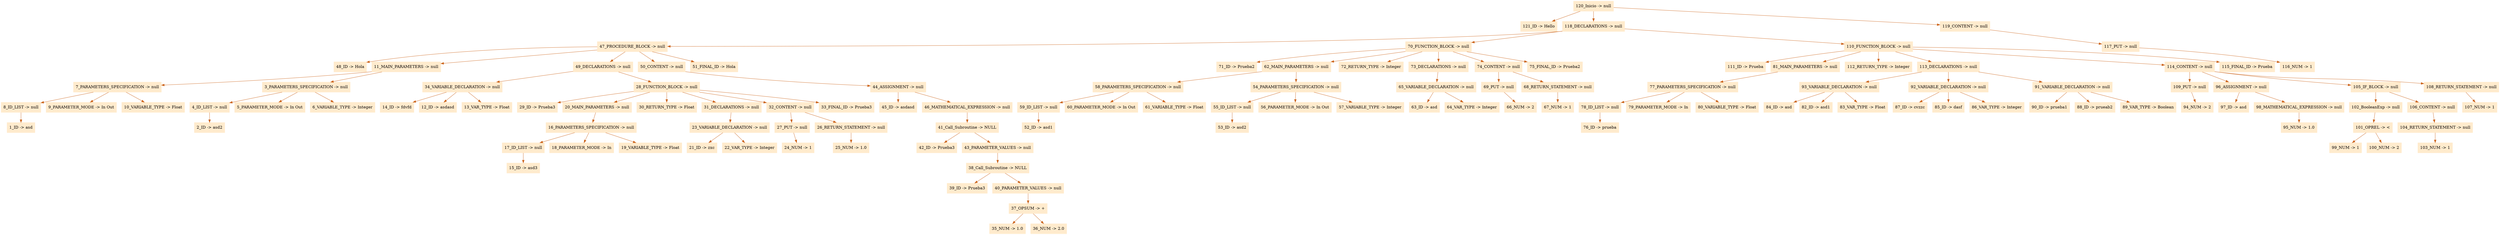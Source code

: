 digraph G {node[shape=box, style=filled, color=blanchedalmond]; edge[color=chocolate3];rankdir=UD 

"120_Inicio -> null"->"121_ID -> Hello"
"120_Inicio -> null"->"118_DECLARATIONS -> null"
"118_DECLARATIONS -> null"->"47_PROCEDURE_BLOCK -> null"
"47_PROCEDURE_BLOCK -> null"->"48_ID -> Hola"
"47_PROCEDURE_BLOCK -> null"->"11_MAIN_PARAMETERS -> null"
"11_MAIN_PARAMETERS -> null"->"7_PARAMETERS_SPECIFICATION -> null"
"7_PARAMETERS_SPECIFICATION -> null"->"8_ID_LIST -> null"
"8_ID_LIST -> null"->"1_ID -> asd"
"7_PARAMETERS_SPECIFICATION -> null"->"9_PARAMETER_MODE -> In Out"
"7_PARAMETERS_SPECIFICATION -> null"->"10_VARIABLE_TYPE -> Float"
"11_MAIN_PARAMETERS -> null"->"3_PARAMETERS_SPECIFICATION -> null"
"3_PARAMETERS_SPECIFICATION -> null"->"4_ID_LIST -> null"
"4_ID_LIST -> null"->"2_ID -> asd2"
"3_PARAMETERS_SPECIFICATION -> null"->"5_PARAMETER_MODE -> In Out"
"3_PARAMETERS_SPECIFICATION -> null"->"6_VARIABLE_TYPE -> Integer"
"47_PROCEDURE_BLOCK -> null"->"49_DECLARATIONS -> null"
"49_DECLARATIONS -> null"->"34_VARIABLE_DECLARATION -> null"
"34_VARIABLE_DECLARATION -> null"->"14_ID -> fdvfd"
"34_VARIABLE_DECLARATION -> null"->"12_ID -> asdasd"
"34_VARIABLE_DECLARATION -> null"->"13_VAR_TYPE -> Float"
"49_DECLARATIONS -> null"->"28_FUNCTION_BLOCK -> null"
"28_FUNCTION_BLOCK -> null"->"29_ID -> Prueba3"
"28_FUNCTION_BLOCK -> null"->"20_MAIN_PARAMETERS -> null"
"20_MAIN_PARAMETERS -> null"->"16_PARAMETERS_SPECIFICATION -> null"
"16_PARAMETERS_SPECIFICATION -> null"->"17_ID_LIST -> null"
"17_ID_LIST -> null"->"15_ID -> asd3"
"16_PARAMETERS_SPECIFICATION -> null"->"18_PARAMETER_MODE -> In"
"16_PARAMETERS_SPECIFICATION -> null"->"19_VARIABLE_TYPE -> Float"
"28_FUNCTION_BLOCK -> null"->"30_RETURN_TYPE -> Float"
"28_FUNCTION_BLOCK -> null"->"31_DECLARATIONS -> null"
"31_DECLARATIONS -> null"->"23_VARIABLE_DECLARATION -> null"
"23_VARIABLE_DECLARATION -> null"->"21_ID -> zxc"
"23_VARIABLE_DECLARATION -> null"->"22_VAR_TYPE -> Integer"
"28_FUNCTION_BLOCK -> null"->"32_CONTENT -> null"
"32_CONTENT -> null"->"27_PUT -> null"
"27_PUT -> null"->"24_NUM -> 1"
"32_CONTENT -> null"->"26_RETURN_STATEMENT -> null"
"26_RETURN_STATEMENT -> null"->"25_NUM -> 1.0"
"28_FUNCTION_BLOCK -> null"->"33_FINAL_ID -> Prueba3"
"47_PROCEDURE_BLOCK -> null"->"50_CONTENT -> null"
"50_CONTENT -> null"->"44_ASSIGNMENT -> null"
"44_ASSIGNMENT -> null"->"45_ID -> asdasd"
"44_ASSIGNMENT -> null"->"46_MATHEMATICAL_EXPRESSION -> null"
"46_MATHEMATICAL_EXPRESSION -> null"->"41_Call_Subroutine -> NULL"
"41_Call_Subroutine -> NULL"->"42_ID -> Prueba3"
"41_Call_Subroutine -> NULL"->"43_PARAMETER_VALUES -> null"
"43_PARAMETER_VALUES -> null"->"38_Call_Subroutine -> NULL"
"38_Call_Subroutine -> NULL"->"39_ID -> Prueba3"
"38_Call_Subroutine -> NULL"->"40_PARAMETER_VALUES -> null"
"40_PARAMETER_VALUES -> null"->"37_OPSUM -> +"
"37_OPSUM -> +"->"35_NUM -> 1.0"
"37_OPSUM -> +"->"36_NUM -> 2.0"
"47_PROCEDURE_BLOCK -> null"->"51_FINAL_ID -> Hola"
"118_DECLARATIONS -> null"->"70_FUNCTION_BLOCK -> null"
"70_FUNCTION_BLOCK -> null"->"71_ID -> Prueba2"
"70_FUNCTION_BLOCK -> null"->"62_MAIN_PARAMETERS -> null"
"62_MAIN_PARAMETERS -> null"->"58_PARAMETERS_SPECIFICATION -> null"
"58_PARAMETERS_SPECIFICATION -> null"->"59_ID_LIST -> null"
"59_ID_LIST -> null"->"52_ID -> asd1"
"58_PARAMETERS_SPECIFICATION -> null"->"60_PARAMETER_MODE -> In Out"
"58_PARAMETERS_SPECIFICATION -> null"->"61_VARIABLE_TYPE -> Float"
"62_MAIN_PARAMETERS -> null"->"54_PARAMETERS_SPECIFICATION -> null"
"54_PARAMETERS_SPECIFICATION -> null"->"55_ID_LIST -> null"
"55_ID_LIST -> null"->"53_ID -> asd2"
"54_PARAMETERS_SPECIFICATION -> null"->"56_PARAMETER_MODE -> In Out"
"54_PARAMETERS_SPECIFICATION -> null"->"57_VARIABLE_TYPE -> Integer"
"70_FUNCTION_BLOCK -> null"->"72_RETURN_TYPE -> Integer"
"70_FUNCTION_BLOCK -> null"->"73_DECLARATIONS -> null"
"73_DECLARATIONS -> null"->"65_VARIABLE_DECLARATION -> null"
"65_VARIABLE_DECLARATION -> null"->"63_ID -> asd"
"65_VARIABLE_DECLARATION -> null"->"64_VAR_TYPE -> Integer"
"70_FUNCTION_BLOCK -> null"->"74_CONTENT -> null"
"74_CONTENT -> null"->"69_PUT -> null"
"69_PUT -> null"->"66_NUM -> 2"
"74_CONTENT -> null"->"68_RETURN_STATEMENT -> null"
"68_RETURN_STATEMENT -> null"->"67_NUM -> 1"
"70_FUNCTION_BLOCK -> null"->"75_FINAL_ID -> Prueba2"
"118_DECLARATIONS -> null"->"110_FUNCTION_BLOCK -> null"
"110_FUNCTION_BLOCK -> null"->"111_ID -> Prueba"
"110_FUNCTION_BLOCK -> null"->"81_MAIN_PARAMETERS -> null"
"81_MAIN_PARAMETERS -> null"->"77_PARAMETERS_SPECIFICATION -> null"
"77_PARAMETERS_SPECIFICATION -> null"->"78_ID_LIST -> null"
"78_ID_LIST -> null"->"76_ID -> prueba"
"77_PARAMETERS_SPECIFICATION -> null"->"79_PARAMETER_MODE -> In"
"77_PARAMETERS_SPECIFICATION -> null"->"80_VARIABLE_TYPE -> Float"
"110_FUNCTION_BLOCK -> null"->"112_RETURN_TYPE -> Integer"
"110_FUNCTION_BLOCK -> null"->"113_DECLARATIONS -> null"
"113_DECLARATIONS -> null"->"93_VARIABLE_DECLARATION -> null"
"93_VARIABLE_DECLARATION -> null"->"84_ID -> asd"
"93_VARIABLE_DECLARATION -> null"->"82_ID -> asd1"
"93_VARIABLE_DECLARATION -> null"->"83_VAR_TYPE -> Float"
"113_DECLARATIONS -> null"->"92_VARIABLE_DECLARATION -> null"
"92_VARIABLE_DECLARATION -> null"->"87_ID -> cvzzc"
"92_VARIABLE_DECLARATION -> null"->"85_ID -> dasf"
"92_VARIABLE_DECLARATION -> null"->"86_VAR_TYPE -> Integer"
"113_DECLARATIONS -> null"->"91_VARIABLE_DECLARATION -> null"
"91_VARIABLE_DECLARATION -> null"->"90_ID -> prueba1"
"91_VARIABLE_DECLARATION -> null"->"88_ID -> prueab2"
"91_VARIABLE_DECLARATION -> null"->"89_VAR_TYPE -> Boolean"
"110_FUNCTION_BLOCK -> null"->"114_CONTENT -> null"
"114_CONTENT -> null"->"109_PUT -> null"
"109_PUT -> null"->"94_NUM -> 2"
"114_CONTENT -> null"->"96_ASSIGNMENT -> null"
"96_ASSIGNMENT -> null"->"97_ID -> asd"
"96_ASSIGNMENT -> null"->"98_MATHEMATICAL_EXPRESSION -> null"
"98_MATHEMATICAL_EXPRESSION -> null"->"95_NUM -> 1.0"
"114_CONTENT -> null"->"105_IF_BLOCK -> null"
"105_IF_BLOCK -> null"->"102_BooleanExp -> null"
"102_BooleanExp -> null"->"101_OPREL -> <"
"101_OPREL -> <"->"99_NUM -> 1"
"101_OPREL -> <"->"100_NUM -> 2"
"105_IF_BLOCK -> null"->"106_CONTENT -> null"
"106_CONTENT -> null"->"104_RETURN_STATEMENT -> null"
"104_RETURN_STATEMENT -> null"->"103_NUM -> 1"
"114_CONTENT -> null"->"108_RETURN_STATEMENT -> null"
"108_RETURN_STATEMENT -> null"->"107_NUM -> 1"
"110_FUNCTION_BLOCK -> null"->"115_FINAL_ID -> Prueba"
"120_Inicio -> null"->"119_CONTENT -> null"
"119_CONTENT -> null"->"117_PUT -> null"
"117_PUT -> null"->"116_NUM -> 1"


}
